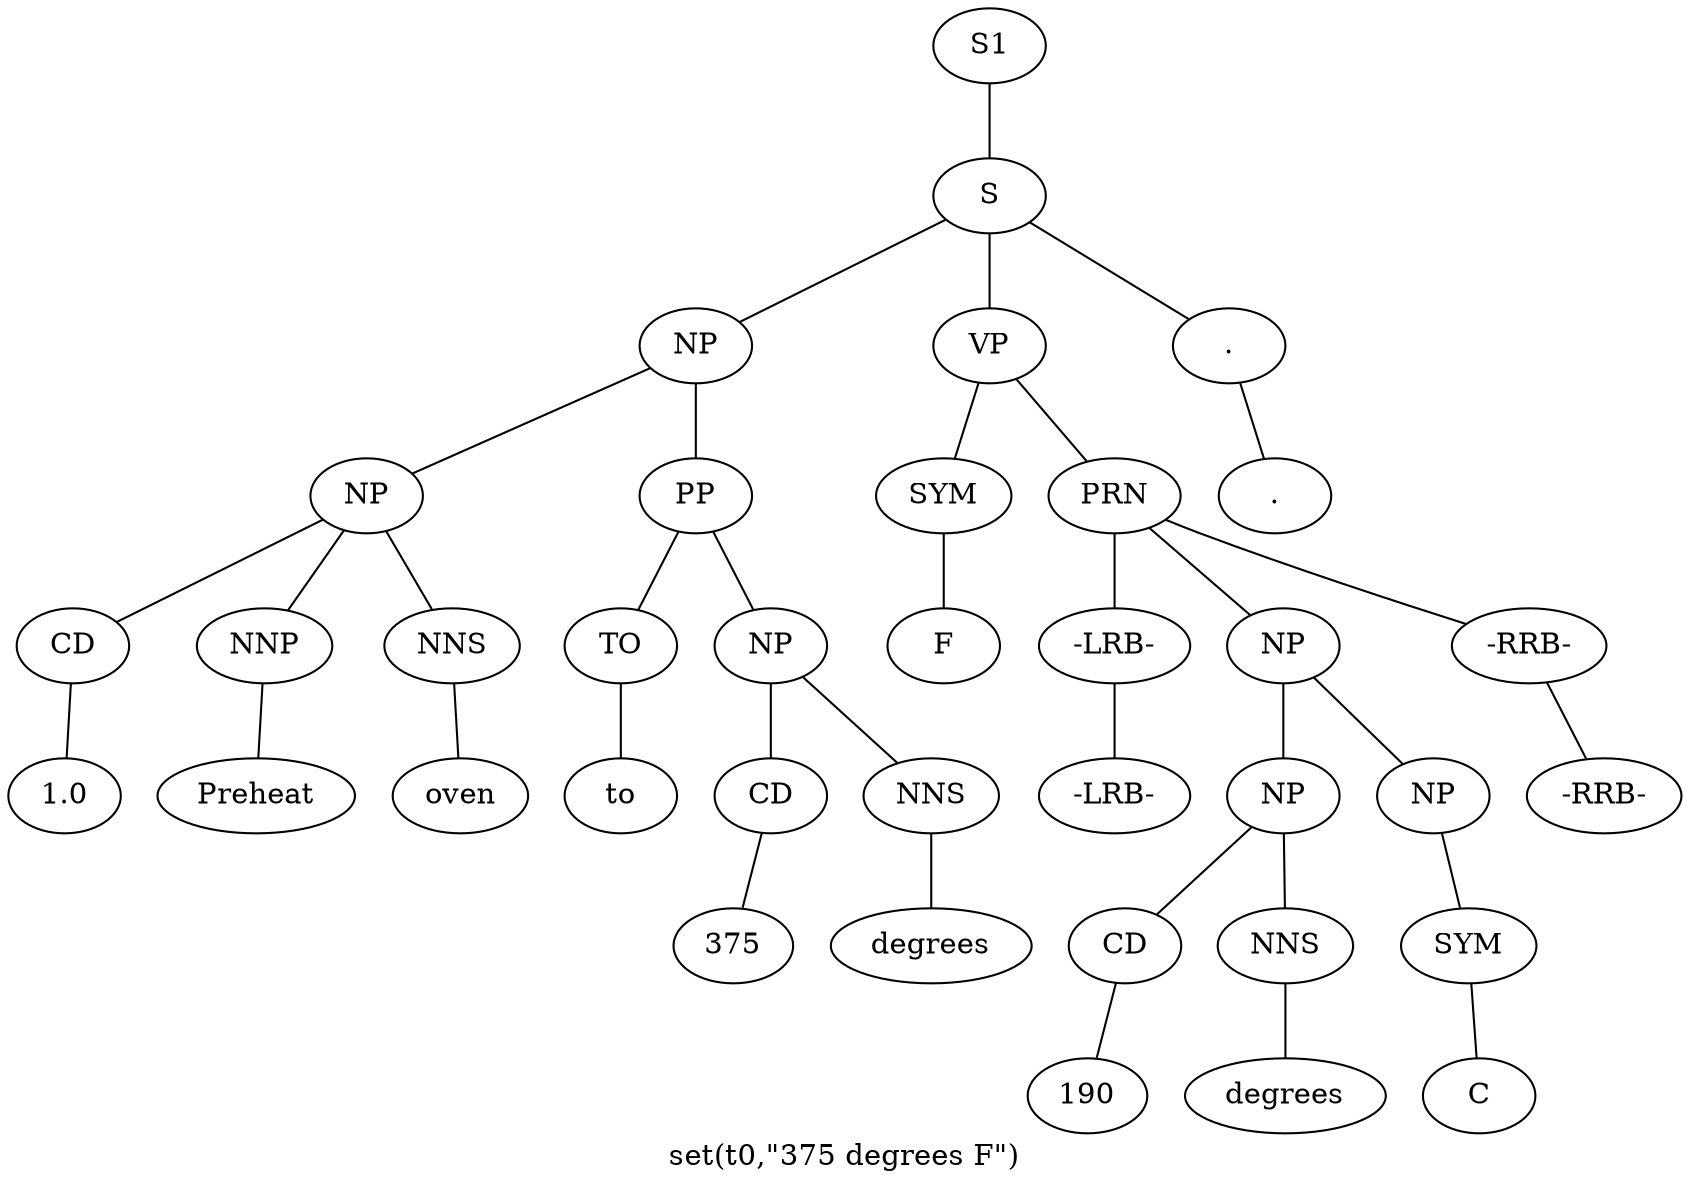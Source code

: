 graph SyntaxGraph {
	label = "set(t0,\"375 degrees F\")";
	Node0 [label="S1"];
	Node1 [label="S"];
	Node2 [label="NP"];
	Node3 [label="NP"];
	Node4 [label="CD"];
	Node5 [label="1.0"];
	Node6 [label="NNP"];
	Node7 [label="Preheat"];
	Node8 [label="NNS"];
	Node9 [label="oven"];
	Node10 [label="PP"];
	Node11 [label="TO"];
	Node12 [label="to"];
	Node13 [label="NP"];
	Node14 [label="CD"];
	Node15 [label="375"];
	Node16 [label="NNS"];
	Node17 [label="degrees"];
	Node18 [label="VP"];
	Node19 [label="SYM"];
	Node20 [label="F"];
	Node21 [label="PRN"];
	Node22 [label="-LRB-"];
	Node23 [label="-LRB-"];
	Node24 [label="NP"];
	Node25 [label="NP"];
	Node26 [label="CD"];
	Node27 [label="190"];
	Node28 [label="NNS"];
	Node29 [label="degrees"];
	Node30 [label="NP"];
	Node31 [label="SYM"];
	Node32 [label="C"];
	Node33 [label="-RRB-"];
	Node34 [label="-RRB-"];
	Node35 [label="."];
	Node36 [label="."];

	Node0 -- Node1;
	Node1 -- Node2;
	Node1 -- Node18;
	Node1 -- Node35;
	Node2 -- Node3;
	Node2 -- Node10;
	Node3 -- Node4;
	Node3 -- Node6;
	Node3 -- Node8;
	Node4 -- Node5;
	Node6 -- Node7;
	Node8 -- Node9;
	Node10 -- Node11;
	Node10 -- Node13;
	Node11 -- Node12;
	Node13 -- Node14;
	Node13 -- Node16;
	Node14 -- Node15;
	Node16 -- Node17;
	Node18 -- Node19;
	Node18 -- Node21;
	Node19 -- Node20;
	Node21 -- Node22;
	Node21 -- Node24;
	Node21 -- Node33;
	Node22 -- Node23;
	Node24 -- Node25;
	Node24 -- Node30;
	Node25 -- Node26;
	Node25 -- Node28;
	Node26 -- Node27;
	Node28 -- Node29;
	Node30 -- Node31;
	Node31 -- Node32;
	Node33 -- Node34;
	Node35 -- Node36;
}
